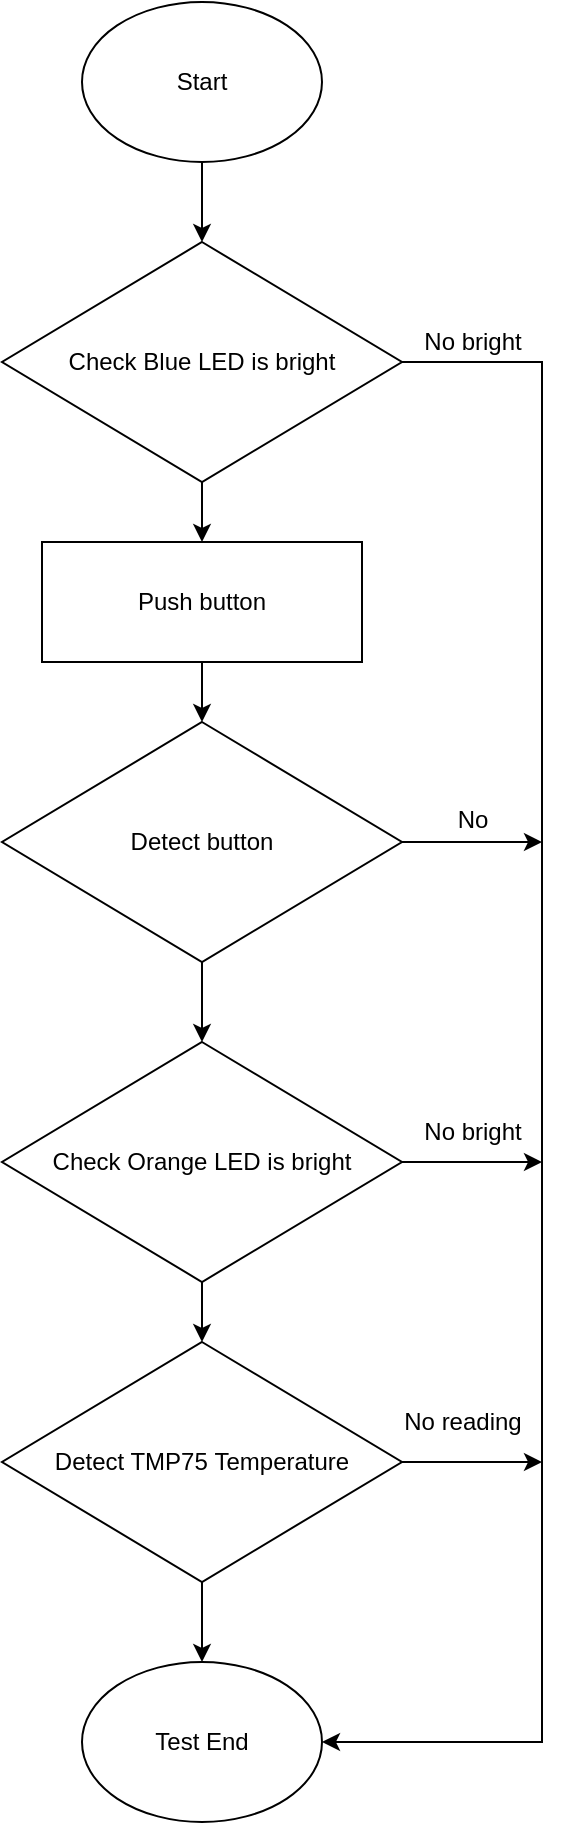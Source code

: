 <mxfile version="12.9.6" type="github">
  <diagram id="qrGEZ7d2ItmtNZZTiHF2" name="Page-1">
    <mxGraphModel dx="1422" dy="794" grid="1" gridSize="10" guides="1" tooltips="1" connect="1" arrows="1" fold="1" page="1" pageScale="1" pageWidth="827" pageHeight="1169" math="0" shadow="0">
      <root>
        <mxCell id="0" />
        <mxCell id="1" parent="0" />
        <mxCell id="YghnJZwzXwjtp5xYnZhh-16" style="edgeStyle=orthogonalEdgeStyle;rounded=0;orthogonalLoop=1;jettySize=auto;html=1;entryX=0.5;entryY=0;entryDx=0;entryDy=0;" edge="1" parent="1" source="YghnJZwzXwjtp5xYnZhh-2" target="YghnJZwzXwjtp5xYnZhh-5">
          <mxGeometry relative="1" as="geometry" />
        </mxCell>
        <mxCell id="YghnJZwzXwjtp5xYnZhh-2" value="Start" style="ellipse;whiteSpace=wrap;html=1;" vertex="1" parent="1">
          <mxGeometry x="140" y="20" width="120" height="80" as="geometry" />
        </mxCell>
        <mxCell id="YghnJZwzXwjtp5xYnZhh-18" style="edgeStyle=orthogonalEdgeStyle;rounded=0;orthogonalLoop=1;jettySize=auto;html=1;entryX=0.5;entryY=0;entryDx=0;entryDy=0;" edge="1" parent="1" source="YghnJZwzXwjtp5xYnZhh-4" target="YghnJZwzXwjtp5xYnZhh-7">
          <mxGeometry relative="1" as="geometry" />
        </mxCell>
        <mxCell id="YghnJZwzXwjtp5xYnZhh-4" value="Push button" style="rounded=0;whiteSpace=wrap;html=1;" vertex="1" parent="1">
          <mxGeometry x="120" y="290" width="160" height="60" as="geometry" />
        </mxCell>
        <mxCell id="YghnJZwzXwjtp5xYnZhh-10" style="edgeStyle=orthogonalEdgeStyle;rounded=0;orthogonalLoop=1;jettySize=auto;html=1;entryX=1;entryY=0.5;entryDx=0;entryDy=0;" edge="1" parent="1" source="YghnJZwzXwjtp5xYnZhh-5" target="YghnJZwzXwjtp5xYnZhh-9">
          <mxGeometry relative="1" as="geometry">
            <mxPoint x="410" y="880" as="targetPoint" />
            <Array as="points">
              <mxPoint x="370" y="200" />
              <mxPoint x="370" y="890" />
            </Array>
          </mxGeometry>
        </mxCell>
        <mxCell id="YghnJZwzXwjtp5xYnZhh-17" style="edgeStyle=orthogonalEdgeStyle;rounded=0;orthogonalLoop=1;jettySize=auto;html=1;entryX=0.5;entryY=0;entryDx=0;entryDy=0;" edge="1" parent="1" source="YghnJZwzXwjtp5xYnZhh-5" target="YghnJZwzXwjtp5xYnZhh-4">
          <mxGeometry relative="1" as="geometry" />
        </mxCell>
        <mxCell id="YghnJZwzXwjtp5xYnZhh-5" value="&lt;span style=&quot;text-align: left ; white-space: normal&quot;&gt;Check Blue LED is bright&lt;/span&gt;" style="rhombus;whiteSpace=wrap;html=1;" vertex="1" parent="1">
          <mxGeometry x="100" y="140" width="200" height="120" as="geometry" />
        </mxCell>
        <mxCell id="YghnJZwzXwjtp5xYnZhh-15" style="edgeStyle=orthogonalEdgeStyle;rounded=0;orthogonalLoop=1;jettySize=auto;html=1;" edge="1" parent="1" source="YghnJZwzXwjtp5xYnZhh-6">
          <mxGeometry relative="1" as="geometry">
            <mxPoint x="370" y="600" as="targetPoint" />
          </mxGeometry>
        </mxCell>
        <mxCell id="YghnJZwzXwjtp5xYnZhh-23" style="edgeStyle=orthogonalEdgeStyle;rounded=0;orthogonalLoop=1;jettySize=auto;html=1;entryX=0.5;entryY=0;entryDx=0;entryDy=0;" edge="1" parent="1" source="YghnJZwzXwjtp5xYnZhh-6" target="YghnJZwzXwjtp5xYnZhh-22">
          <mxGeometry relative="1" as="geometry" />
        </mxCell>
        <mxCell id="YghnJZwzXwjtp5xYnZhh-6" value="&lt;span style=&quot;text-align: left ; white-space: normal&quot;&gt;Check Orange LED is bright&lt;/span&gt;" style="rhombus;whiteSpace=wrap;html=1;" vertex="1" parent="1">
          <mxGeometry x="100" y="540" width="200" height="120" as="geometry" />
        </mxCell>
        <mxCell id="YghnJZwzXwjtp5xYnZhh-14" style="edgeStyle=orthogonalEdgeStyle;rounded=0;orthogonalLoop=1;jettySize=auto;html=1;" edge="1" parent="1" source="YghnJZwzXwjtp5xYnZhh-7">
          <mxGeometry relative="1" as="geometry">
            <mxPoint x="370" y="440" as="targetPoint" />
          </mxGeometry>
        </mxCell>
        <mxCell id="YghnJZwzXwjtp5xYnZhh-19" style="edgeStyle=orthogonalEdgeStyle;rounded=0;orthogonalLoop=1;jettySize=auto;html=1;entryX=0.5;entryY=0;entryDx=0;entryDy=0;" edge="1" parent="1" source="YghnJZwzXwjtp5xYnZhh-7" target="YghnJZwzXwjtp5xYnZhh-6">
          <mxGeometry relative="1" as="geometry" />
        </mxCell>
        <mxCell id="YghnJZwzXwjtp5xYnZhh-7" value="&lt;span style=&quot;text-align: left ; white-space: normal&quot;&gt;Detect button&lt;/span&gt;" style="rhombus;whiteSpace=wrap;html=1;" vertex="1" parent="1">
          <mxGeometry x="100" y="380" width="200" height="120" as="geometry" />
        </mxCell>
        <mxCell id="YghnJZwzXwjtp5xYnZhh-9" value="Test End" style="ellipse;whiteSpace=wrap;html=1;" vertex="1" parent="1">
          <mxGeometry x="140" y="850" width="120" height="80" as="geometry" />
        </mxCell>
        <mxCell id="YghnJZwzXwjtp5xYnZhh-11" value="No bright" style="text;html=1;align=center;verticalAlign=middle;resizable=0;points=[];autosize=1;" vertex="1" parent="1">
          <mxGeometry x="305" y="180" width="60" height="20" as="geometry" />
        </mxCell>
        <mxCell id="YghnJZwzXwjtp5xYnZhh-20" value="No" style="text;html=1;align=center;verticalAlign=middle;resizable=0;points=[];autosize=1;" vertex="1" parent="1">
          <mxGeometry x="320" y="419" width="30" height="20" as="geometry" />
        </mxCell>
        <mxCell id="YghnJZwzXwjtp5xYnZhh-21" value="No bright" style="text;html=1;align=center;verticalAlign=middle;resizable=0;points=[];autosize=1;" vertex="1" parent="1">
          <mxGeometry x="305" y="575" width="60" height="20" as="geometry" />
        </mxCell>
        <mxCell id="YghnJZwzXwjtp5xYnZhh-24" style="edgeStyle=orthogonalEdgeStyle;rounded=0;orthogonalLoop=1;jettySize=auto;html=1;" edge="1" parent="1" source="YghnJZwzXwjtp5xYnZhh-22">
          <mxGeometry relative="1" as="geometry">
            <mxPoint x="370" y="750" as="targetPoint" />
          </mxGeometry>
        </mxCell>
        <mxCell id="YghnJZwzXwjtp5xYnZhh-26" style="edgeStyle=orthogonalEdgeStyle;rounded=0;orthogonalLoop=1;jettySize=auto;html=1;" edge="1" parent="1" source="YghnJZwzXwjtp5xYnZhh-22" target="YghnJZwzXwjtp5xYnZhh-9">
          <mxGeometry relative="1" as="geometry" />
        </mxCell>
        <mxCell id="YghnJZwzXwjtp5xYnZhh-22" value="&lt;span style=&quot;text-align: left ; white-space: normal&quot;&gt;Detect TMP75&amp;nbsp;&lt;/span&gt;Temperature" style="rhombus;whiteSpace=wrap;html=1;" vertex="1" parent="1">
          <mxGeometry x="100" y="690" width="200" height="120" as="geometry" />
        </mxCell>
        <mxCell id="YghnJZwzXwjtp5xYnZhh-25" value="No reading" style="text;html=1;align=center;verticalAlign=middle;resizable=0;points=[];autosize=1;" vertex="1" parent="1">
          <mxGeometry x="295" y="720" width="70" height="20" as="geometry" />
        </mxCell>
      </root>
    </mxGraphModel>
  </diagram>
</mxfile>
